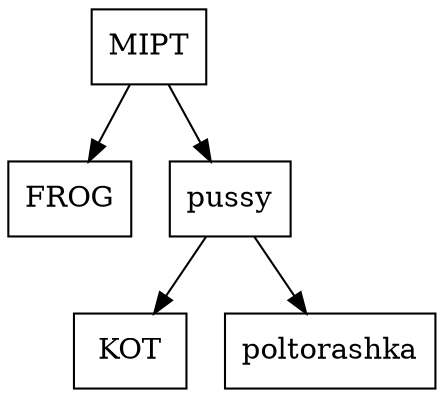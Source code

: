 digraph dump {
    node [shape = record];
37113872 [shape = record, label = "{MIPT}"];
37113872 -> 37113936
37113936 [shape = record, label = "{FROG}"];
37113968 [shape = record, label = "{pussy}"];
37113968 -> 37114064
37114064 [shape = record, label = "{KOT}"];
37114096 [shape = record, label = "{poltorashka}"];
37113968 -> 37114096
37113872 -> 37113968
}